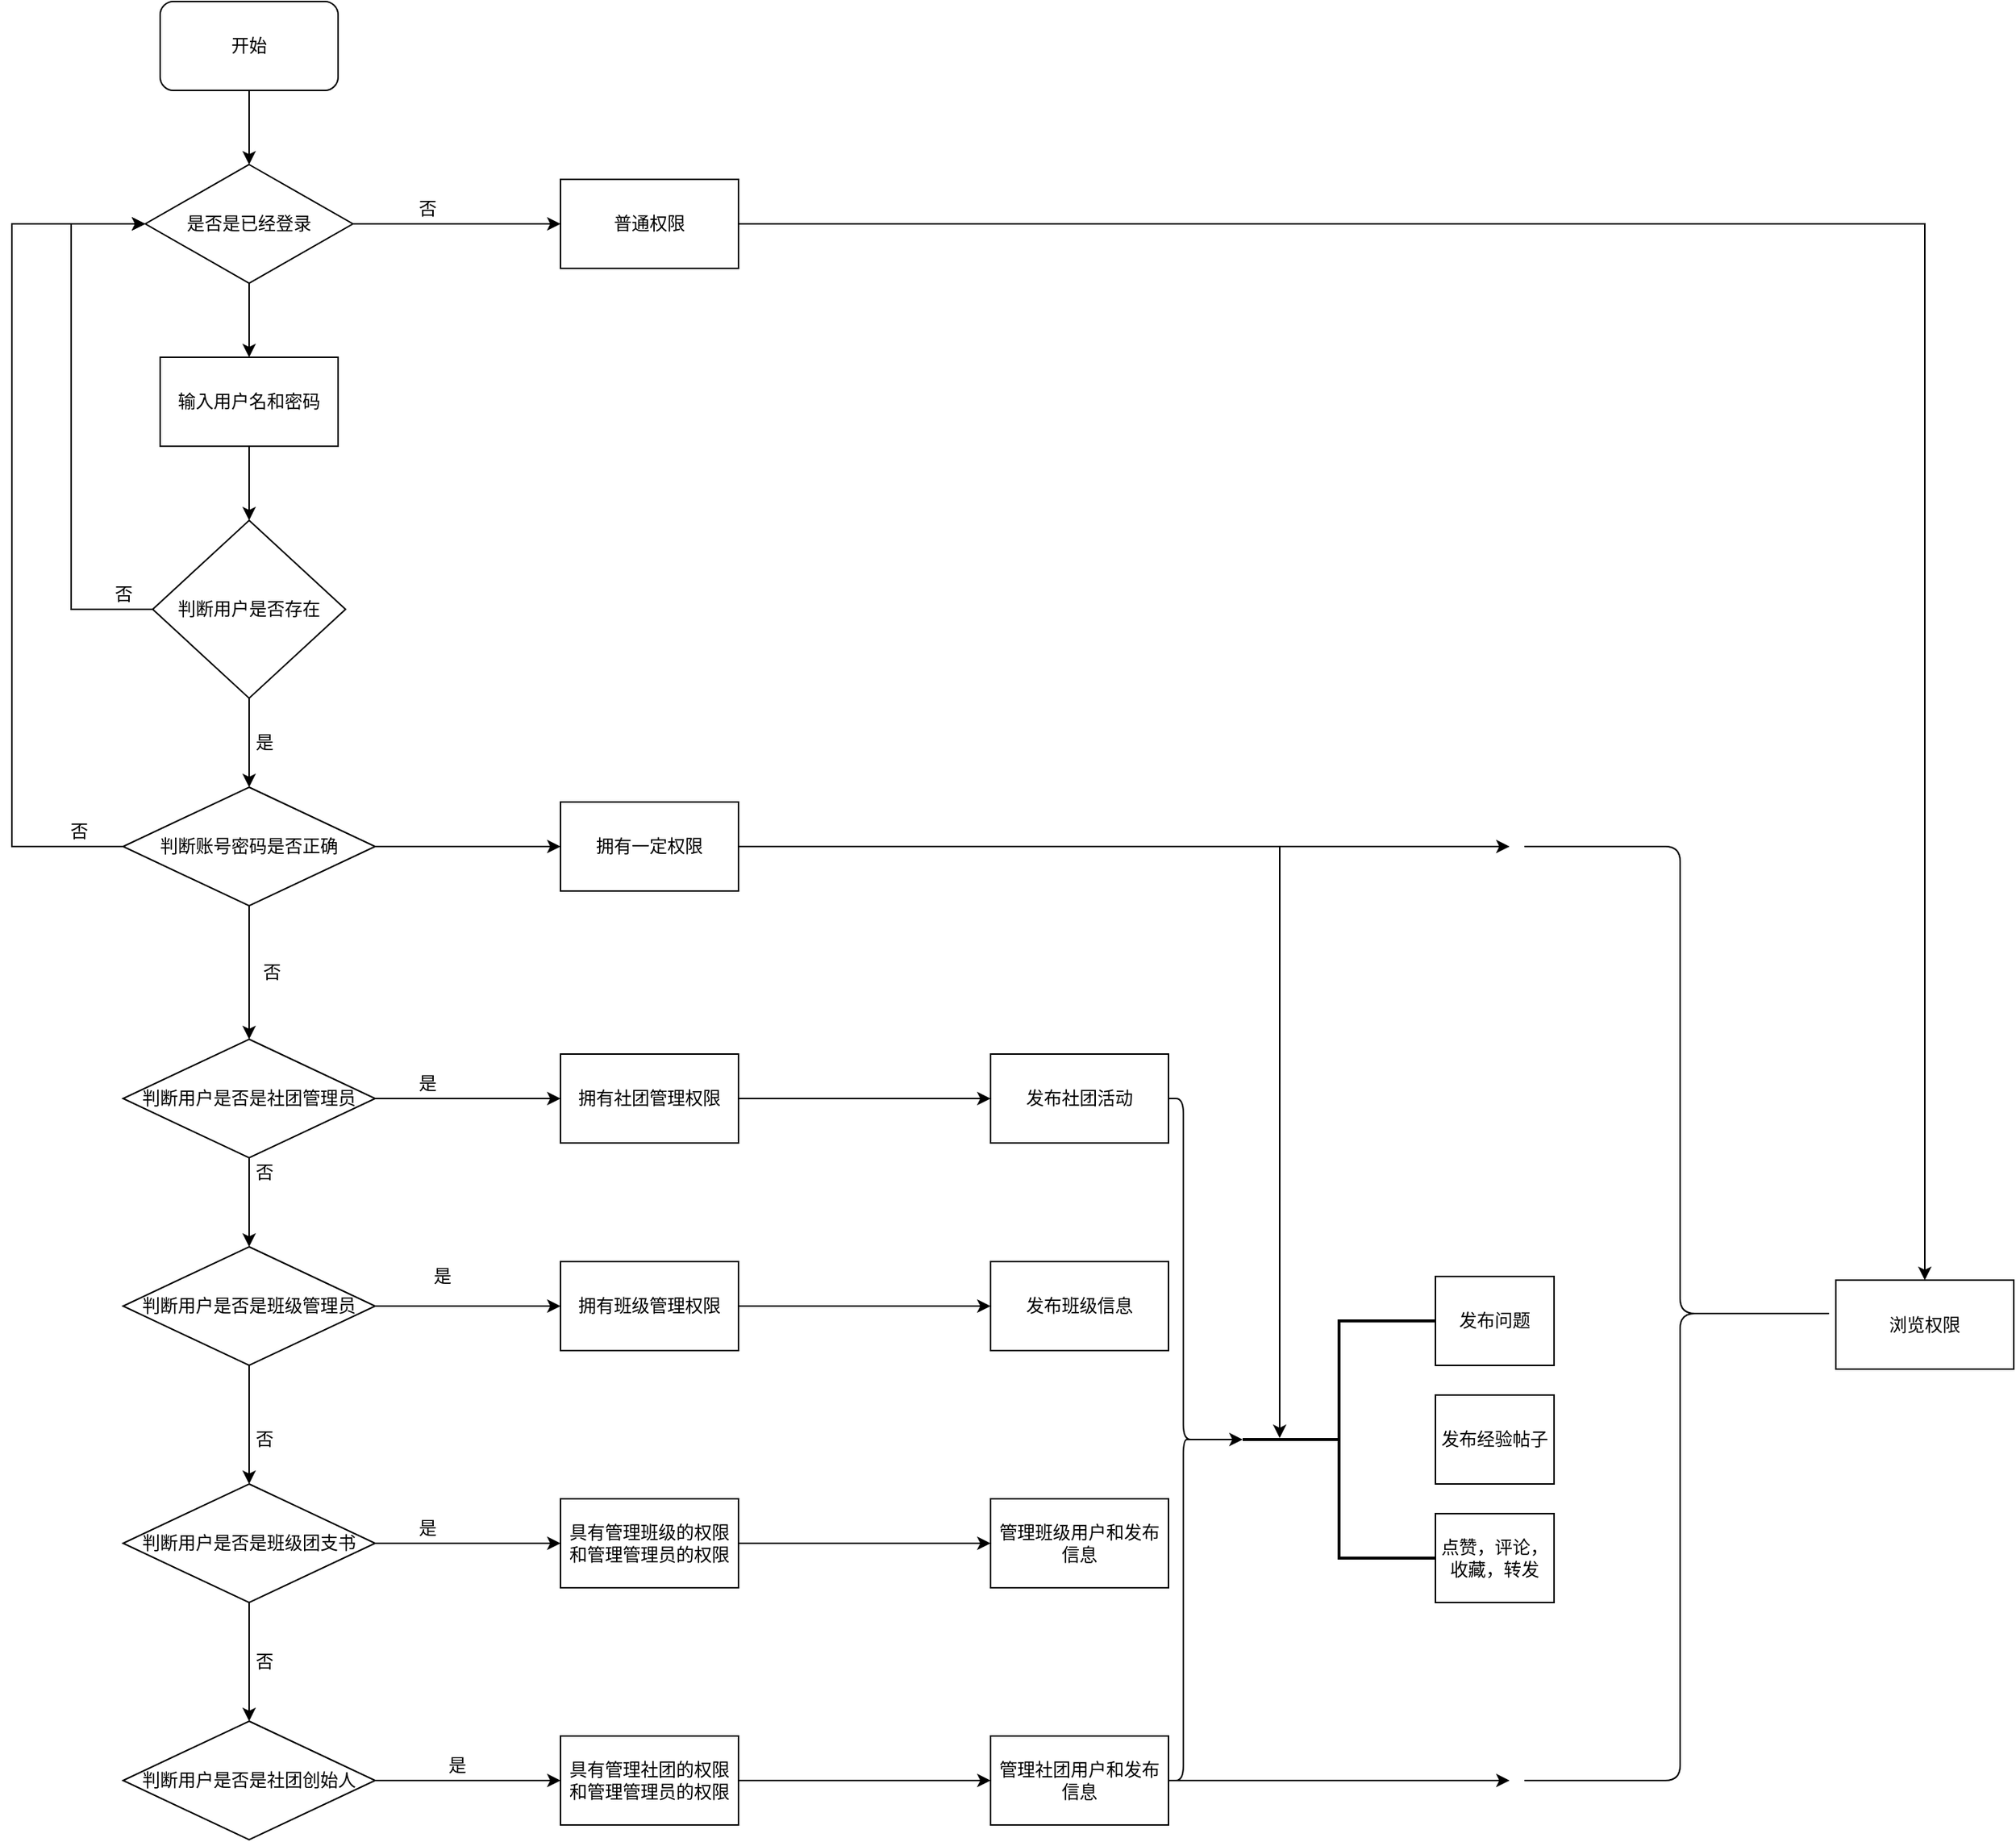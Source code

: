 <mxfile version="14.6.10" type="github">
  <diagram id="_RIBO-fJprZOsPOY89LC" name="第 1 页">
    <mxGraphModel dx="1662" dy="1969" grid="1" gridSize="10" guides="1" tooltips="1" connect="1" arrows="1" fold="1" page="1" pageScale="1" pageWidth="827" pageHeight="1169" math="0" shadow="0">
      <root>
        <mxCell id="0" />
        <mxCell id="1" parent="0" />
        <mxCell id="-XsvuwcFGszycB6qShC--58" style="edgeStyle=orthogonalEdgeStyle;rounded=0;orthogonalLoop=1;jettySize=auto;html=1;exitX=0.5;exitY=1;exitDx=0;exitDy=0;entryX=0.5;entryY=0;entryDx=0;entryDy=0;" edge="1" parent="1" source="-XsvuwcFGszycB6qShC--1" target="-XsvuwcFGszycB6qShC--56">
          <mxGeometry relative="1" as="geometry" />
        </mxCell>
        <mxCell id="-XsvuwcFGszycB6qShC--1" value="开始" style="rounded=1;whiteSpace=wrap;html=1;" vertex="1" parent="1">
          <mxGeometry x="370" y="-80" width="120" height="60" as="geometry" />
        </mxCell>
        <mxCell id="-XsvuwcFGszycB6qShC--8" value="" style="edgeStyle=orthogonalEdgeStyle;rounded=0;orthogonalLoop=1;jettySize=auto;html=1;" edge="1" parent="1" source="-XsvuwcFGszycB6qShC--3">
          <mxGeometry relative="1" as="geometry">
            <mxPoint x="430" y="450" as="targetPoint" />
          </mxGeometry>
        </mxCell>
        <mxCell id="-XsvuwcFGszycB6qShC--99" style="edgeStyle=orthogonalEdgeStyle;rounded=0;orthogonalLoop=1;jettySize=auto;html=1;exitX=0;exitY=0.5;exitDx=0;exitDy=0;entryX=0;entryY=0.5;entryDx=0;entryDy=0;" edge="1" parent="1" source="-XsvuwcFGszycB6qShC--3" target="-XsvuwcFGszycB6qShC--56">
          <mxGeometry relative="1" as="geometry">
            <Array as="points">
              <mxPoint x="310" y="330" />
              <mxPoint x="310" y="70" />
            </Array>
          </mxGeometry>
        </mxCell>
        <mxCell id="-XsvuwcFGszycB6qShC--3" value="判断用户是否存在" style="rhombus;whiteSpace=wrap;html=1;" vertex="1" parent="1">
          <mxGeometry x="365" y="270" width="130" height="120" as="geometry" />
        </mxCell>
        <mxCell id="-XsvuwcFGszycB6qShC--13" value="" style="edgeStyle=orthogonalEdgeStyle;rounded=0;orthogonalLoop=1;jettySize=auto;html=1;entryX=0.5;entryY=0;entryDx=0;entryDy=0;" edge="1" parent="1" source="-XsvuwcFGszycB6qShC--11" target="-XsvuwcFGszycB6qShC--15">
          <mxGeometry relative="1" as="geometry">
            <mxPoint x="430" y="570" as="targetPoint" />
          </mxGeometry>
        </mxCell>
        <mxCell id="-XsvuwcFGszycB6qShC--67" value="" style="edgeStyle=orthogonalEdgeStyle;rounded=0;orthogonalLoop=1;jettySize=auto;html=1;" edge="1" parent="1" source="-XsvuwcFGszycB6qShC--11" target="-XsvuwcFGszycB6qShC--66">
          <mxGeometry relative="1" as="geometry" />
        </mxCell>
        <mxCell id="-XsvuwcFGszycB6qShC--100" style="edgeStyle=orthogonalEdgeStyle;rounded=0;orthogonalLoop=1;jettySize=auto;html=1;exitX=0;exitY=0.5;exitDx=0;exitDy=0;entryX=0;entryY=0.5;entryDx=0;entryDy=0;" edge="1" parent="1" source="-XsvuwcFGszycB6qShC--11" target="-XsvuwcFGszycB6qShC--56">
          <mxGeometry relative="1" as="geometry">
            <Array as="points">
              <mxPoint x="270" y="490" />
              <mxPoint x="270" y="70" />
            </Array>
          </mxGeometry>
        </mxCell>
        <mxCell id="-XsvuwcFGszycB6qShC--11" value="判断账号密码是否正确" style="rhombus;whiteSpace=wrap;html=1;" vertex="1" parent="1">
          <mxGeometry x="345" y="450" width="170" height="80" as="geometry" />
        </mxCell>
        <mxCell id="-XsvuwcFGszycB6qShC--17" value="" style="edgeStyle=orthogonalEdgeStyle;rounded=0;orthogonalLoop=1;jettySize=auto;html=1;" edge="1" parent="1" source="-XsvuwcFGszycB6qShC--15" target="-XsvuwcFGszycB6qShC--16">
          <mxGeometry relative="1" as="geometry" />
        </mxCell>
        <mxCell id="-XsvuwcFGszycB6qShC--25" style="edgeStyle=orthogonalEdgeStyle;rounded=0;orthogonalLoop=1;jettySize=auto;html=1;exitX=1;exitY=0.5;exitDx=0;exitDy=0;" edge="1" parent="1" source="-XsvuwcFGszycB6qShC--15">
          <mxGeometry relative="1" as="geometry">
            <mxPoint x="640" y="660" as="targetPoint" />
          </mxGeometry>
        </mxCell>
        <mxCell id="-XsvuwcFGszycB6qShC--15" value="判断用户是否是社团管理员" style="rhombus;whiteSpace=wrap;html=1;" vertex="1" parent="1">
          <mxGeometry x="345" y="620" width="170" height="80" as="geometry" />
        </mxCell>
        <mxCell id="-XsvuwcFGszycB6qShC--19" value="" style="edgeStyle=orthogonalEdgeStyle;rounded=0;orthogonalLoop=1;jettySize=auto;html=1;" edge="1" parent="1" source="-XsvuwcFGszycB6qShC--16" target="-XsvuwcFGszycB6qShC--18">
          <mxGeometry relative="1" as="geometry" />
        </mxCell>
        <mxCell id="-XsvuwcFGszycB6qShC--26" style="edgeStyle=orthogonalEdgeStyle;rounded=0;orthogonalLoop=1;jettySize=auto;html=1;exitX=1;exitY=0.5;exitDx=0;exitDy=0;" edge="1" parent="1" source="-XsvuwcFGszycB6qShC--16">
          <mxGeometry relative="1" as="geometry">
            <mxPoint x="640" y="800" as="targetPoint" />
          </mxGeometry>
        </mxCell>
        <mxCell id="-XsvuwcFGszycB6qShC--16" value="判断用户是否是班级管理员" style="rhombus;whiteSpace=wrap;html=1;" vertex="1" parent="1">
          <mxGeometry x="345" y="760" width="170" height="80" as="geometry" />
        </mxCell>
        <mxCell id="-XsvuwcFGszycB6qShC--21" value="" style="edgeStyle=orthogonalEdgeStyle;rounded=0;orthogonalLoop=1;jettySize=auto;html=1;" edge="1" parent="1" source="-XsvuwcFGszycB6qShC--18">
          <mxGeometry relative="1" as="geometry">
            <mxPoint x="430" y="1080" as="targetPoint" />
          </mxGeometry>
        </mxCell>
        <mxCell id="-XsvuwcFGszycB6qShC--27" style="edgeStyle=orthogonalEdgeStyle;rounded=0;orthogonalLoop=1;jettySize=auto;html=1;exitX=1;exitY=0.5;exitDx=0;exitDy=0;" edge="1" parent="1" source="-XsvuwcFGszycB6qShC--18">
          <mxGeometry relative="1" as="geometry">
            <mxPoint x="640" y="960" as="targetPoint" />
          </mxGeometry>
        </mxCell>
        <mxCell id="-XsvuwcFGszycB6qShC--18" value="判断用户是否是班级团支书" style="rhombus;whiteSpace=wrap;html=1;" vertex="1" parent="1">
          <mxGeometry x="345" y="920" width="170" height="80" as="geometry" />
        </mxCell>
        <mxCell id="-XsvuwcFGszycB6qShC--28" style="edgeStyle=orthogonalEdgeStyle;rounded=0;orthogonalLoop=1;jettySize=auto;html=1;exitX=1;exitY=0.5;exitDx=0;exitDy=0;" edge="1" parent="1">
          <mxGeometry relative="1" as="geometry">
            <mxPoint x="640" y="1120" as="targetPoint" />
            <mxPoint x="515" y="1120" as="sourcePoint" />
          </mxGeometry>
        </mxCell>
        <mxCell id="-XsvuwcFGszycB6qShC--22" value="判断用户是否是社团创始人" style="rhombus;whiteSpace=wrap;html=1;" vertex="1" parent="1">
          <mxGeometry x="345" y="1080" width="170" height="80" as="geometry" />
        </mxCell>
        <mxCell id="-XsvuwcFGszycB6qShC--36" value="是" style="text;html=1;align=center;verticalAlign=middle;resizable=0;points=[];autosize=1;strokeColor=none;" vertex="1" parent="1">
          <mxGeometry x="535" y="640" width="30" height="20" as="geometry" />
        </mxCell>
        <mxCell id="-XsvuwcFGszycB6qShC--37" value="是" style="text;html=1;align=center;verticalAlign=middle;resizable=0;points=[];autosize=1;strokeColor=none;" vertex="1" parent="1">
          <mxGeometry x="545" y="770" width="30" height="20" as="geometry" />
        </mxCell>
        <mxCell id="-XsvuwcFGszycB6qShC--38" value="是" style="text;html=1;align=center;verticalAlign=middle;resizable=0;points=[];autosize=1;strokeColor=none;" vertex="1" parent="1">
          <mxGeometry x="535" y="940" width="30" height="20" as="geometry" />
        </mxCell>
        <mxCell id="-XsvuwcFGszycB6qShC--39" value="是" style="text;html=1;align=center;verticalAlign=middle;resizable=0;points=[];autosize=1;strokeColor=none;" vertex="1" parent="1">
          <mxGeometry x="555" y="1100" width="30" height="20" as="geometry" />
        </mxCell>
        <mxCell id="-XsvuwcFGszycB6qShC--79" value="" style="edgeStyle=orthogonalEdgeStyle;rounded=0;orthogonalLoop=1;jettySize=auto;html=1;" edge="1" parent="1" source="-XsvuwcFGszycB6qShC--41" target="-XsvuwcFGszycB6qShC--78">
          <mxGeometry relative="1" as="geometry" />
        </mxCell>
        <mxCell id="-XsvuwcFGszycB6qShC--41" value="拥有社团管理权限" style="rounded=0;whiteSpace=wrap;html=1;" vertex="1" parent="1">
          <mxGeometry x="640" y="630" width="120" height="60" as="geometry" />
        </mxCell>
        <mxCell id="-XsvuwcFGszycB6qShC--81" value="" style="edgeStyle=orthogonalEdgeStyle;rounded=0;orthogonalLoop=1;jettySize=auto;html=1;" edge="1" parent="1" source="-XsvuwcFGszycB6qShC--42" target="-XsvuwcFGszycB6qShC--80">
          <mxGeometry relative="1" as="geometry" />
        </mxCell>
        <mxCell id="-XsvuwcFGszycB6qShC--42" value="拥有班级管理权限" style="rounded=0;whiteSpace=wrap;html=1;" vertex="1" parent="1">
          <mxGeometry x="640" y="770" width="120" height="60" as="geometry" />
        </mxCell>
        <mxCell id="-XsvuwcFGszycB6qShC--83" value="" style="edgeStyle=orthogonalEdgeStyle;rounded=0;orthogonalLoop=1;jettySize=auto;html=1;" edge="1" parent="1" source="-XsvuwcFGszycB6qShC--43" target="-XsvuwcFGszycB6qShC--82">
          <mxGeometry relative="1" as="geometry" />
        </mxCell>
        <mxCell id="-XsvuwcFGszycB6qShC--43" value="具有管理班级的权限和管理管理员的权限" style="rounded=0;whiteSpace=wrap;html=1;" vertex="1" parent="1">
          <mxGeometry x="640" y="930" width="120" height="60" as="geometry" />
        </mxCell>
        <mxCell id="-XsvuwcFGszycB6qShC--85" value="" style="edgeStyle=orthogonalEdgeStyle;rounded=0;orthogonalLoop=1;jettySize=auto;html=1;" edge="1" parent="1" source="-XsvuwcFGszycB6qShC--44" target="-XsvuwcFGszycB6qShC--84">
          <mxGeometry relative="1" as="geometry" />
        </mxCell>
        <mxCell id="-XsvuwcFGszycB6qShC--44" value="具有管理社团的权限和管理管理员的权限" style="rounded=0;whiteSpace=wrap;html=1;" vertex="1" parent="1">
          <mxGeometry x="640" y="1090" width="120" height="60" as="geometry" />
        </mxCell>
        <mxCell id="-XsvuwcFGszycB6qShC--46" value="否" style="text;html=1;align=center;verticalAlign=middle;resizable=0;points=[];autosize=1;strokeColor=none;" vertex="1" parent="1">
          <mxGeometry x="330" y="310" width="30" height="20" as="geometry" />
        </mxCell>
        <mxCell id="-XsvuwcFGszycB6qShC--47" value="否" style="text;html=1;align=center;verticalAlign=middle;resizable=0;points=[];autosize=1;strokeColor=none;" vertex="1" parent="1">
          <mxGeometry x="300" y="470" width="30" height="20" as="geometry" />
        </mxCell>
        <mxCell id="-XsvuwcFGszycB6qShC--48" value="是" style="text;html=1;align=center;verticalAlign=middle;resizable=0;points=[];autosize=1;strokeColor=none;" vertex="1" parent="1">
          <mxGeometry x="425" y="410" width="30" height="20" as="geometry" />
        </mxCell>
        <mxCell id="-XsvuwcFGszycB6qShC--50" value="否" style="text;html=1;align=center;verticalAlign=middle;resizable=0;points=[];autosize=1;strokeColor=none;" vertex="1" parent="1">
          <mxGeometry x="430" y="564.5" width="30" height="20" as="geometry" />
        </mxCell>
        <mxCell id="-XsvuwcFGszycB6qShC--51" value="否" style="text;html=1;align=center;verticalAlign=middle;resizable=0;points=[];autosize=1;strokeColor=none;" vertex="1" parent="1">
          <mxGeometry x="425" y="700" width="30" height="20" as="geometry" />
        </mxCell>
        <mxCell id="-XsvuwcFGszycB6qShC--52" value="否" style="text;html=1;align=center;verticalAlign=middle;resizable=0;points=[];autosize=1;strokeColor=none;" vertex="1" parent="1">
          <mxGeometry x="425" y="880" width="30" height="20" as="geometry" />
        </mxCell>
        <mxCell id="-XsvuwcFGszycB6qShC--53" value="否" style="text;html=1;align=center;verticalAlign=middle;resizable=0;points=[];autosize=1;strokeColor=none;" vertex="1" parent="1">
          <mxGeometry x="425" y="1030" width="30" height="20" as="geometry" />
        </mxCell>
        <mxCell id="-XsvuwcFGszycB6qShC--61" value="" style="edgeStyle=orthogonalEdgeStyle;rounded=0;orthogonalLoop=1;jettySize=auto;html=1;" edge="1" parent="1" source="-XsvuwcFGszycB6qShC--56" target="-XsvuwcFGszycB6qShC--60">
          <mxGeometry relative="1" as="geometry" />
        </mxCell>
        <mxCell id="-XsvuwcFGszycB6qShC--64" value="" style="edgeStyle=orthogonalEdgeStyle;rounded=0;orthogonalLoop=1;jettySize=auto;html=1;" edge="1" parent="1" source="-XsvuwcFGszycB6qShC--56" target="-XsvuwcFGszycB6qShC--63">
          <mxGeometry relative="1" as="geometry" />
        </mxCell>
        <mxCell id="-XsvuwcFGszycB6qShC--56" value="是否是已经登录" style="rhombus;whiteSpace=wrap;html=1;rounded=0;" vertex="1" parent="1">
          <mxGeometry x="360" y="30" width="140" height="80" as="geometry" />
        </mxCell>
        <mxCell id="-XsvuwcFGszycB6qShC--62" value="" style="edgeStyle=orthogonalEdgeStyle;rounded=0;orthogonalLoop=1;jettySize=auto;html=1;" edge="1" parent="1" source="-XsvuwcFGszycB6qShC--60" target="-XsvuwcFGszycB6qShC--3">
          <mxGeometry relative="1" as="geometry" />
        </mxCell>
        <mxCell id="-XsvuwcFGszycB6qShC--60" value="输入用户名和密码" style="rounded=0;whiteSpace=wrap;html=1;" vertex="1" parent="1">
          <mxGeometry x="370" y="160" width="120" height="60" as="geometry" />
        </mxCell>
        <mxCell id="-XsvuwcFGszycB6qShC--69" value="" style="edgeStyle=orthogonalEdgeStyle;rounded=0;orthogonalLoop=1;jettySize=auto;html=1;" edge="1" parent="1" source="-XsvuwcFGszycB6qShC--63" target="-XsvuwcFGszycB6qShC--68">
          <mxGeometry relative="1" as="geometry" />
        </mxCell>
        <mxCell id="-XsvuwcFGszycB6qShC--63" value="普通权限" style="whiteSpace=wrap;html=1;rounded=0;" vertex="1" parent="1">
          <mxGeometry x="640" y="40" width="120" height="60" as="geometry" />
        </mxCell>
        <mxCell id="-XsvuwcFGszycB6qShC--65" value="否" style="text;html=1;align=center;verticalAlign=middle;resizable=0;points=[];autosize=1;strokeColor=none;" vertex="1" parent="1">
          <mxGeometry x="535" y="50" width="30" height="20" as="geometry" />
        </mxCell>
        <mxCell id="-XsvuwcFGszycB6qShC--94" style="edgeStyle=orthogonalEdgeStyle;rounded=0;orthogonalLoop=1;jettySize=auto;html=1;exitX=1;exitY=0.5;exitDx=0;exitDy=0;entryX=0.192;entryY=0.494;entryDx=0;entryDy=0;entryPerimeter=0;" edge="1" parent="1" source="-XsvuwcFGszycB6qShC--66" target="-XsvuwcFGszycB6qShC--73">
          <mxGeometry relative="1" as="geometry">
            <Array as="points">
              <mxPoint x="1125" y="490" />
            </Array>
          </mxGeometry>
        </mxCell>
        <mxCell id="-XsvuwcFGszycB6qShC--98" style="edgeStyle=orthogonalEdgeStyle;rounded=0;orthogonalLoop=1;jettySize=auto;html=1;exitX=1;exitY=0.5;exitDx=0;exitDy=0;" edge="1" parent="1" source="-XsvuwcFGszycB6qShC--66">
          <mxGeometry relative="1" as="geometry">
            <mxPoint x="1280" y="490" as="targetPoint" />
          </mxGeometry>
        </mxCell>
        <mxCell id="-XsvuwcFGszycB6qShC--66" value="拥有一定权限" style="whiteSpace=wrap;html=1;" vertex="1" parent="1">
          <mxGeometry x="640" y="460" width="120" height="60" as="geometry" />
        </mxCell>
        <mxCell id="-XsvuwcFGszycB6qShC--68" value="浏览权限" style="whiteSpace=wrap;html=1;rounded=0;" vertex="1" parent="1">
          <mxGeometry x="1500" y="782.5" width="120" height="60" as="geometry" />
        </mxCell>
        <mxCell id="-XsvuwcFGszycB6qShC--73" value="" style="strokeWidth=2;html=1;shape=mxgraph.flowchart.annotation_2;align=left;labelPosition=right;pointerEvents=1;" vertex="1" parent="1">
          <mxGeometry x="1100" y="810" width="130" height="160" as="geometry" />
        </mxCell>
        <mxCell id="-XsvuwcFGszycB6qShC--75" value="发布问题" style="rounded=0;whiteSpace=wrap;html=1;" vertex="1" parent="1">
          <mxGeometry x="1230" y="780" width="80" height="60" as="geometry" />
        </mxCell>
        <mxCell id="-XsvuwcFGszycB6qShC--76" value="发布经验帖子" style="rounded=0;whiteSpace=wrap;html=1;" vertex="1" parent="1">
          <mxGeometry x="1230" y="860" width="80" height="60" as="geometry" />
        </mxCell>
        <mxCell id="-XsvuwcFGszycB6qShC--77" value="点赞，评论，收藏，转发" style="rounded=0;whiteSpace=wrap;html=1;" vertex="1" parent="1">
          <mxGeometry x="1230" y="940" width="80" height="60" as="geometry" />
        </mxCell>
        <mxCell id="-XsvuwcFGszycB6qShC--78" value="发布社团活动" style="whiteSpace=wrap;html=1;rounded=0;" vertex="1" parent="1">
          <mxGeometry x="930" y="630" width="120" height="60" as="geometry" />
        </mxCell>
        <mxCell id="-XsvuwcFGszycB6qShC--80" value="发布班级信息" style="whiteSpace=wrap;html=1;rounded=0;" vertex="1" parent="1">
          <mxGeometry x="930" y="770" width="120" height="60" as="geometry" />
        </mxCell>
        <mxCell id="-XsvuwcFGszycB6qShC--82" value="管理班级用户和发布信息" style="whiteSpace=wrap;html=1;rounded=0;" vertex="1" parent="1">
          <mxGeometry x="930" y="930" width="120" height="60" as="geometry" />
        </mxCell>
        <mxCell id="-XsvuwcFGszycB6qShC--97" style="edgeStyle=orthogonalEdgeStyle;rounded=0;orthogonalLoop=1;jettySize=auto;html=1;exitX=1;exitY=0.5;exitDx=0;exitDy=0;" edge="1" parent="1" source="-XsvuwcFGszycB6qShC--84">
          <mxGeometry relative="1" as="geometry">
            <mxPoint x="1280" y="1120" as="targetPoint" />
          </mxGeometry>
        </mxCell>
        <mxCell id="-XsvuwcFGszycB6qShC--84" value="&lt;span&gt;管理社团用户和发布信息&lt;/span&gt;" style="whiteSpace=wrap;html=1;rounded=0;" vertex="1" parent="1">
          <mxGeometry x="930" y="1090" width="120" height="60" as="geometry" />
        </mxCell>
        <mxCell id="-XsvuwcFGszycB6qShC--95" style="edgeStyle=orthogonalEdgeStyle;rounded=0;orthogonalLoop=1;jettySize=auto;html=1;exitX=0.1;exitY=0.5;exitDx=0;exitDy=0;exitPerimeter=0;entryX=0;entryY=0.5;entryDx=0;entryDy=0;entryPerimeter=0;" edge="1" parent="1" source="-XsvuwcFGszycB6qShC--93" target="-XsvuwcFGszycB6qShC--73">
          <mxGeometry relative="1" as="geometry" />
        </mxCell>
        <mxCell id="-XsvuwcFGszycB6qShC--93" value="" style="shape=curlyBracket;whiteSpace=wrap;html=1;rounded=1;flipH=1;" vertex="1" parent="1">
          <mxGeometry x="1050" y="660" width="20" height="460" as="geometry" />
        </mxCell>
        <mxCell id="-XsvuwcFGszycB6qShC--96" value="" style="shape=curlyBracket;whiteSpace=wrap;html=1;rounded=1;flipH=1;" vertex="1" parent="1">
          <mxGeometry x="1290" y="490" width="210" height="630" as="geometry" />
        </mxCell>
      </root>
    </mxGraphModel>
  </diagram>
</mxfile>
